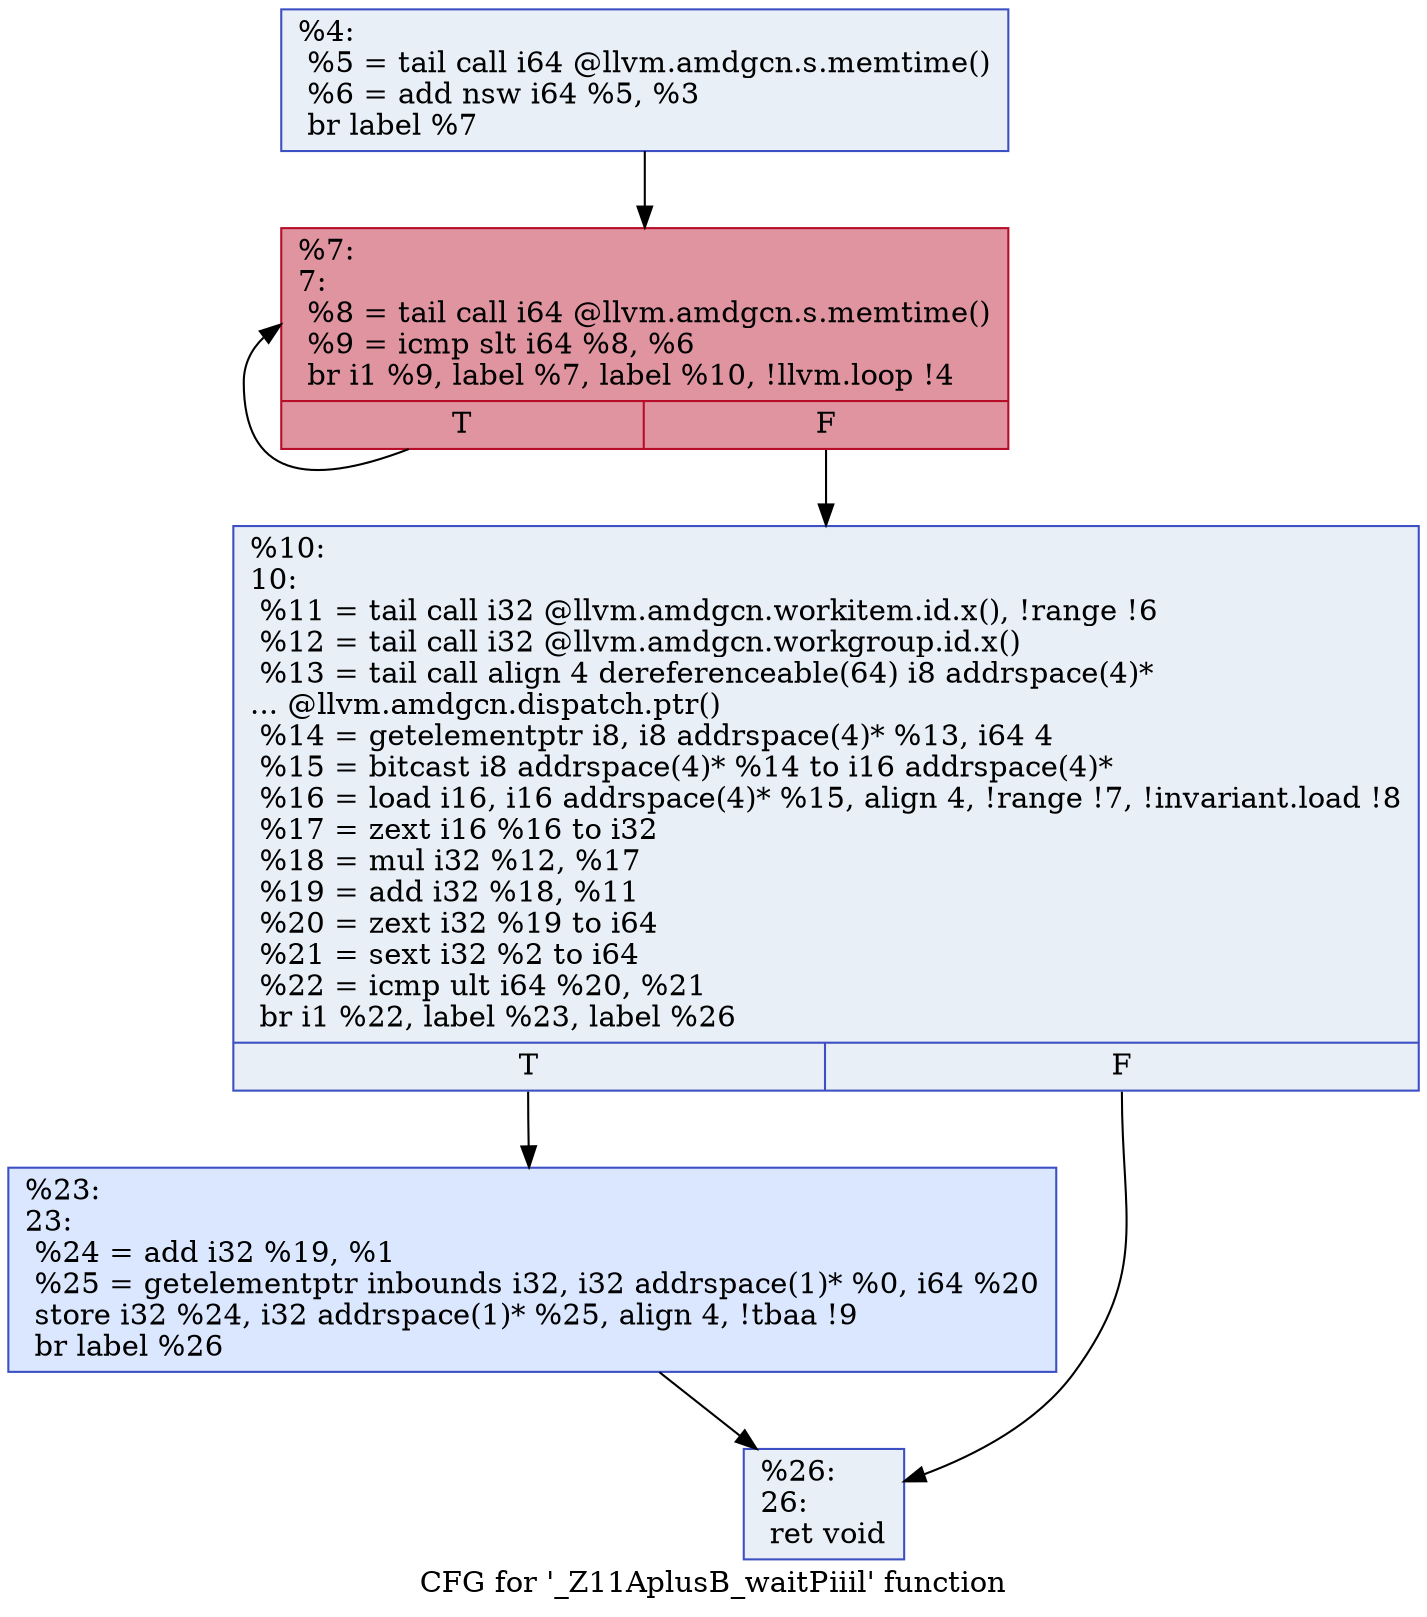 digraph "CFG for '_Z11AplusB_waitPiiil' function" {
	label="CFG for '_Z11AplusB_waitPiiil' function";

	Node0x5657150 [shape=record,color="#3d50c3ff", style=filled, fillcolor="#cedaeb70",label="{%4:\l  %5 = tail call i64 @llvm.amdgcn.s.memtime()\l  %6 = add nsw i64 %5, %3\l  br label %7\l}"];
	Node0x5657150 -> Node0x56573e0;
	Node0x56573e0 [shape=record,color="#b70d28ff", style=filled, fillcolor="#b70d2870",label="{%7:\l7:                                                \l  %8 = tail call i64 @llvm.amdgcn.s.memtime()\l  %9 = icmp slt i64 %8, %6\l  br i1 %9, label %7, label %10, !llvm.loop !4\l|{<s0>T|<s1>F}}"];
	Node0x56573e0:s0 -> Node0x56573e0;
	Node0x56573e0:s1 -> Node0x56571a0;
	Node0x56571a0 [shape=record,color="#3d50c3ff", style=filled, fillcolor="#cedaeb70",label="{%10:\l10:                                               \l  %11 = tail call i32 @llvm.amdgcn.workitem.id.x(), !range !6\l  %12 = tail call i32 @llvm.amdgcn.workgroup.id.x()\l  %13 = tail call align 4 dereferenceable(64) i8 addrspace(4)*\l... @llvm.amdgcn.dispatch.ptr()\l  %14 = getelementptr i8, i8 addrspace(4)* %13, i64 4\l  %15 = bitcast i8 addrspace(4)* %14 to i16 addrspace(4)*\l  %16 = load i16, i16 addrspace(4)* %15, align 4, !range !7, !invariant.load !8\l  %17 = zext i16 %16 to i32\l  %18 = mul i32 %12, %17\l  %19 = add i32 %18, %11\l  %20 = zext i32 %19 to i64\l  %21 = sext i32 %2 to i64\l  %22 = icmp ult i64 %20, %21\l  br i1 %22, label %23, label %26\l|{<s0>T|<s1>F}}"];
	Node0x56571a0:s0 -> Node0x56598b0;
	Node0x56571a0:s1 -> Node0x5659940;
	Node0x56598b0 [shape=record,color="#3d50c3ff", style=filled, fillcolor="#abc8fd70",label="{%23:\l23:                                               \l  %24 = add i32 %19, %1\l  %25 = getelementptr inbounds i32, i32 addrspace(1)* %0, i64 %20\l  store i32 %24, i32 addrspace(1)* %25, align 4, !tbaa !9\l  br label %26\l}"];
	Node0x56598b0 -> Node0x5659940;
	Node0x5659940 [shape=record,color="#3d50c3ff", style=filled, fillcolor="#cedaeb70",label="{%26:\l26:                                               \l  ret void\l}"];
}
